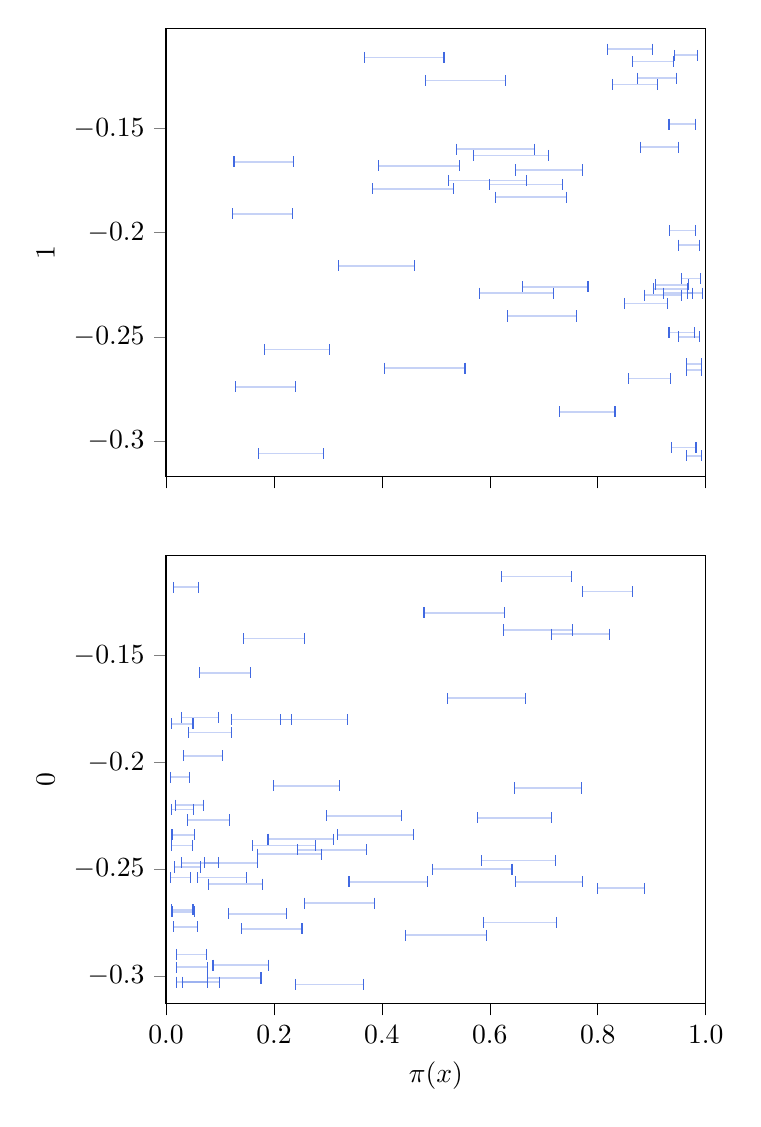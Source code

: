 % This file was created with tikzplotlib v0.10.1.
\begin{tikzpicture}

\definecolor{darkgray176}{RGB}{176,176,176}
\definecolor{royalblue}{RGB}{65,105,225}

\begin{groupplot}[group style={group size=1 by 2}]
\nextgroupplot[
scaled x ticks=manual:{}{\pgfmathparse{#1}},
tick align=outside,
tick pos=left,
x grid style={darkgray176},
xmin=0, xmax=1,
xtick style={color=black},
xticklabels={},
ylabel={1},
ymin=-0.317, ymax=-0.102
]
\addplot [draw=royalblue, fill=royalblue, mark=|, only marks]
table{%
x  y
0.904 -0.227
0.966 -0.227
};
\addplot [draw=royalblue, fill=royalblue, mark=|, only marks]
table{%
x  y
0.955 -0.222
0.99 -0.222
};
\addplot [draw=royalblue, fill=royalblue, mark=|, only marks]
table{%
x  y
0.966 -0.229
0.994 -0.229
};
\addplot [draw=royalblue, fill=royalblue, mark=|, only marks]
table{%
x  y
0.368 -0.116
0.515 -0.116
};
\addplot [draw=royalblue, fill=royalblue, mark=|, only marks]
table{%
x  y
0.907 -0.225
0.968 -0.225
};
\addplot [draw=royalblue, fill=royalblue, mark=|, only marks]
table{%
x  y
0.942 -0.115
0.985 -0.115
};
\addplot [draw=royalblue, fill=royalblue, mark=|, only marks]
table{%
x  y
0.523 -0.175
0.668 -0.175
};
\addplot [draw=royalblue, fill=royalblue, mark=|, only marks]
table{%
x  y
0.633 -0.24
0.76 -0.24
};
\addplot [draw=royalblue, fill=royalblue, mark=|, only marks]
table{%
x  y
0.128 -0.274
0.24 -0.274
};
\addplot [draw=royalblue, fill=royalblue, mark=|, only marks]
table{%
x  y
0.873 -0.126
0.946 -0.126
};
\addplot [draw=royalblue, fill=royalblue, mark=|, only marks]
table{%
x  y
0.319 -0.216
0.461 -0.216
};
\addplot [draw=royalblue, fill=royalblue, mark=|, only marks]
table{%
x  y
0.182 -0.256
0.303 -0.256
};
\addplot [draw=royalblue, fill=royalblue, mark=|, only marks]
table{%
x  y
0.933 -0.199
0.981 -0.199
};
\addplot [draw=royalblue, fill=royalblue, mark=|, only marks]
table{%
x  y
0.865 -0.118
0.94 -0.118
};
\addplot [draw=royalblue, fill=royalblue, mark=|, only marks]
table{%
x  y
0.932 -0.148
0.981 -0.148
};
\addplot [draw=royalblue, fill=royalblue, mark=|, only marks]
table{%
x  y
0.661 -0.226
0.782 -0.226
};
\addplot [draw=royalblue, fill=royalblue, mark=|, only marks]
table{%
x  y
0.48 -0.127
0.629 -0.127
};
\addplot [draw=royalblue, fill=royalblue, mark=|, only marks]
table{%
x  y
0.647 -0.17
0.771 -0.17
};
\addplot [draw=royalblue, fill=royalblue, mark=|, only marks]
table{%
x  y
0.123 -0.191
0.234 -0.191
};
\addplot [draw=royalblue, fill=royalblue, mark=|, only marks]
table{%
x  y
0.126 -0.166
0.237 -0.166
};
\addplot [draw=royalblue, fill=royalblue, mark=|, only marks]
table{%
x  y
0.569 -0.163
0.708 -0.163
};
\addplot [draw=royalblue, fill=royalblue, mark=|, only marks]
table{%
x  y
0.404 -0.265
0.554 -0.265
};
\addplot [draw=royalblue, fill=royalblue, mark=|, only marks]
table{%
x  y
0.964 -0.263
0.993 -0.263
};
\addplot [draw=royalblue, fill=royalblue, mark=|, only marks]
table{%
x  y
0.172 -0.306
0.291 -0.306
};
\addplot [draw=royalblue, fill=royalblue, mark=|, only marks]
table{%
x  y
0.964 -0.307
0.993 -0.307
};
\addplot [draw=royalblue, fill=royalblue, mark=|, only marks]
table{%
x  y
0.61 -0.183
0.742 -0.183
};
\addplot [draw=royalblue, fill=royalblue, mark=|, only marks]
table{%
x  y
0.922 -0.229
0.975 -0.229
};
\addplot [draw=royalblue, fill=royalblue, mark=|, only marks]
table{%
x  y
0.383 -0.179
0.532 -0.179
};
\addplot [draw=royalblue, fill=royalblue, mark=|, only marks]
table{%
x  y
0.879 -0.159
0.95 -0.159
};
\addplot [draw=royalblue, fill=royalblue, mark=|, only marks]
table{%
x  y
0.827 -0.129
0.91 -0.129
};
\addplot [draw=royalblue, fill=royalblue, mark=|, only marks]
table{%
x  y
0.581 -0.229
0.718 -0.229
};
\addplot [draw=royalblue, fill=royalblue, mark=|, only marks]
table{%
x  y
0.936 -0.303
0.982 -0.303
};
\addplot [draw=royalblue, fill=royalblue, mark=|, only marks]
table{%
x  y
0.857 -0.27
0.934 -0.27
};
\addplot [draw=royalblue, fill=royalblue, mark=|, only marks]
table{%
x  y
0.85 -0.234
0.929 -0.234
};
\addplot [draw=royalblue, fill=royalblue, mark=|, only marks]
table{%
x  y
0.393 -0.168
0.543 -0.168
};
\addplot [draw=royalblue, fill=royalblue, mark=|, only marks]
table{%
x  y
0.729 -0.286
0.832 -0.286
};
\addplot [draw=royalblue, fill=royalblue, mark=|, only marks]
table{%
x  y
0.539 -0.16
0.682 -0.16
};
\addplot [draw=royalblue, fill=royalblue, mark=|, only marks]
table{%
x  y
0.949 -0.206
0.988 -0.206
};
\addplot [draw=royalblue, fill=royalblue, mark=|, only marks]
table{%
x  y
0.95 -0.25
0.988 -0.25
};
\addplot [draw=royalblue, fill=royalblue, mark=|, only marks]
table{%
x  y
0.964 -0.266
0.993 -0.266
};
\addplot [draw=royalblue, fill=royalblue, mark=|, only marks]
table{%
x  y
0.6 -0.177
0.734 -0.177
};
\addplot [draw=royalblue, fill=royalblue, mark=|, only marks]
table{%
x  y
0.886 -0.23
0.955 -0.23
};
\addplot [draw=royalblue, fill=royalblue, mark=|, only marks]
table{%
x  y
0.932 -0.248
0.98 -0.248
};
\addplot [draw=royalblue, fill=royalblue, mark=|, only marks]
table{%
x  y
0.818 -0.112
0.901 -0.112
};
\addplot [semithick, royalblue, opacity=0.3]
table {%
0.904 -0.227
0.966 -0.227
};
\addplot [semithick, royalblue, opacity=0.3]
table {%
0.955 -0.222
0.99 -0.222
};
\addplot [semithick, royalblue, opacity=0.3]
table {%
0.966 -0.229
0.994 -0.229
};
\addplot [semithick, royalblue, opacity=0.3]
table {%
0.368 -0.116
0.515 -0.116
};
\addplot [semithick, royalblue, opacity=0.3]
table {%
0.907 -0.225
0.968 -0.225
};
\addplot [semithick, royalblue, opacity=0.3]
table {%
0.942 -0.115
0.985 -0.115
};
\addplot [semithick, royalblue, opacity=0.3]
table {%
0.523 -0.175
0.668 -0.175
};
\addplot [semithick, royalblue, opacity=0.3]
table {%
0.633 -0.24
0.76 -0.24
};
\addplot [semithick, royalblue, opacity=0.3]
table {%
0.128 -0.274
0.24 -0.274
};
\addplot [semithick, royalblue, opacity=0.3]
table {%
0.873 -0.126
0.946 -0.126
};
\addplot [semithick, royalblue, opacity=0.3]
table {%
0.319 -0.216
0.461 -0.216
};
\addplot [semithick, royalblue, opacity=0.3]
table {%
0.182 -0.256
0.303 -0.256
};
\addplot [semithick, royalblue, opacity=0.3]
table {%
0.933 -0.199
0.981 -0.199
};
\addplot [semithick, royalblue, opacity=0.3]
table {%
0.865 -0.118
0.94 -0.118
};
\addplot [semithick, royalblue, opacity=0.3]
table {%
0.932 -0.148
0.981 -0.148
};
\addplot [semithick, royalblue, opacity=0.3]
table {%
0.661 -0.226
0.782 -0.226
};
\addplot [semithick, royalblue, opacity=0.3]
table {%
0.48 -0.127
0.629 -0.127
};
\addplot [semithick, royalblue, opacity=0.3]
table {%
0.647 -0.17
0.771 -0.17
};
\addplot [semithick, royalblue, opacity=0.3]
table {%
0.123 -0.191
0.234 -0.191
};
\addplot [semithick, royalblue, opacity=0.3]
table {%
0.126 -0.166
0.237 -0.166
};
\addplot [semithick, royalblue, opacity=0.3]
table {%
0.569 -0.163
0.708 -0.163
};
\addplot [semithick, royalblue, opacity=0.3]
table {%
0.404 -0.265
0.554 -0.265
};
\addplot [semithick, royalblue, opacity=0.3]
table {%
0.964 -0.263
0.993 -0.263
};
\addplot [semithick, royalblue, opacity=0.3]
table {%
0.172 -0.306
0.291 -0.306
};
\addplot [semithick, royalblue, opacity=0.3]
table {%
0.964 -0.307
0.993 -0.307
};
\addplot [semithick, royalblue, opacity=0.3]
table {%
0.61 -0.183
0.742 -0.183
};
\addplot [semithick, royalblue, opacity=0.3]
table {%
0.922 -0.229
0.975 -0.229
};
\addplot [semithick, royalblue, opacity=0.3]
table {%
0.383 -0.179
0.532 -0.179
};
\addplot [semithick, royalblue, opacity=0.3]
table {%
0.879 -0.159
0.95 -0.159
};
\addplot [semithick, royalblue, opacity=0.3]
table {%
0.827 -0.129
0.91 -0.129
};
\addplot [semithick, royalblue, opacity=0.3]
table {%
0.581 -0.229
0.718 -0.229
};
\addplot [semithick, royalblue, opacity=0.3]
table {%
0.936 -0.303
0.982 -0.303
};
\addplot [semithick, royalblue, opacity=0.3]
table {%
0.857 -0.27
0.934 -0.27
};
\addplot [semithick, royalblue, opacity=0.3]
table {%
0.85 -0.234
0.929 -0.234
};
\addplot [semithick, royalblue, opacity=0.3]
table {%
0.393 -0.168
0.543 -0.168
};
\addplot [semithick, royalblue, opacity=0.3]
table {%
0.729 -0.286
0.832 -0.286
};
\addplot [semithick, royalblue, opacity=0.3]
table {%
0.539 -0.16
0.682 -0.16
};
\addplot [semithick, royalblue, opacity=0.3]
table {%
0.949 -0.206
0.988 -0.206
};
\addplot [semithick, royalblue, opacity=0.3]
table {%
0.95 -0.25
0.988 -0.25
};
\addplot [semithick, royalblue, opacity=0.3]
table {%
0.964 -0.266
0.993 -0.266
};
\addplot [semithick, royalblue, opacity=0.3]
table {%
0.6 -0.177
0.734 -0.177
};
\addplot [semithick, royalblue, opacity=0.3]
table {%
0.886 -0.23
0.955 -0.23
};
\addplot [semithick, royalblue, opacity=0.3]
table {%
0.932 -0.248
0.98 -0.248
};
\addplot [semithick, royalblue, opacity=0.3]
table {%
0.818 -0.112
0.901 -0.112
};

\nextgroupplot[
tick align=outside,
tick pos=left,
x grid style={darkgray176},
xlabel={\(\displaystyle \pi(x)\)},
xmin=0, xmax=1,
xtick style={color=black},
xtick={0,0.2,0.4,0.6,0.8,1},
xticklabels={
  \(\displaystyle {0.0}\),
  \(\displaystyle {0.2}\),
  \(\displaystyle {0.4}\),
  \(\displaystyle {0.6}\),
  \(\displaystyle {0.8}\),
  \(\displaystyle {1.0}\)
},
ylabel={0},
ymin=-0.313, ymax=-0.103
]
\addplot [draw=royalblue, fill=royalblue, mark=|, only marks]
table{%
x  y
0.257 -0.266
0.387 -0.266
};
\addplot [draw=royalblue, fill=royalblue, mark=|, only marks]
table{%
x  y
0.017 -0.22
0.07 -0.22
};
\addplot [draw=royalblue, fill=royalblue, mark=|, only marks]
table{%
x  y
0.03 -0.303
0.099 -0.303
};
\addplot [draw=royalblue, fill=royalblue, mark=|, only marks]
table{%
x  y
0.244 -0.241
0.371 -0.241
};
\addplot [draw=royalblue, fill=royalblue, mark=|, only marks]
table{%
x  y
0.078 -0.257
0.179 -0.257
};
\addplot [draw=royalblue, fill=royalblue, mark=|, only marks]
table{%
x  y
0.646 -0.212
0.77 -0.212
};
\addplot [draw=royalblue, fill=royalblue, mark=|, only marks]
table{%
x  y
0.01 -0.182
0.05 -0.182
};
\addplot [draw=royalblue, fill=royalblue, mark=|, only marks]
table{%
x  y
0.199 -0.211
0.322 -0.211
};
\addplot [draw=royalblue, fill=royalblue, mark=|, only marks]
table{%
x  y
0.015 -0.249
0.064 -0.249
};
\addplot [draw=royalblue, fill=royalblue, mark=|, only marks]
table{%
x  y
0.16 -0.239
0.277 -0.239
};
\addplot [draw=royalblue, fill=royalblue, mark=|, only marks]
table{%
x  y
0.01 -0.269
0.05 -0.269
};
\addplot [draw=royalblue, fill=royalblue, mark=|, only marks]
table{%
x  y
0.139 -0.278
0.252 -0.278
};
\addplot [draw=royalblue, fill=royalblue, mark=|, only marks]
table{%
x  y
0.715 -0.14
0.822 -0.14
};
\addplot [draw=royalblue, fill=royalblue, mark=|, only marks]
table{%
x  y
0.01 -0.222
0.051 -0.222
};
\addplot [draw=royalblue, fill=royalblue, mark=|, only marks]
table{%
x  y
0.298 -0.225
0.437 -0.225
};
\addplot [draw=royalblue, fill=royalblue, mark=|, only marks]
table{%
x  y
0.087 -0.295
0.19 -0.295
};
\addplot [draw=royalblue, fill=royalblue, mark=|, only marks]
table{%
x  y
0.009 -0.254
0.045 -0.254
};
\addplot [draw=royalblue, fill=royalblue, mark=|, only marks]
table{%
x  y
0.072 -0.247
0.17 -0.247
};
\addplot [draw=royalblue, fill=royalblue, mark=|, only marks]
table{%
x  y
0.585 -0.246
0.721 -0.246
};
\addplot [draw=royalblue, fill=royalblue, mark=|, only marks]
table{%
x  y
0.115 -0.271
0.224 -0.271
};
\addplot [draw=royalblue, fill=royalblue, mark=|, only marks]
table{%
x  y
0.013 -0.277
0.058 -0.277
};
\addplot [draw=royalblue, fill=royalblue, mark=|, only marks]
table{%
x  y
0.443 -0.281
0.593 -0.281
};
\addplot [draw=royalblue, fill=royalblue, mark=|, only marks]
table{%
x  y
0.339 -0.256
0.484 -0.256
};
\addplot [draw=royalblue, fill=royalblue, mark=|, only marks]
table{%
x  y
0.143 -0.142
0.257 -0.142
};
\addplot [draw=royalblue, fill=royalblue, mark=|, only marks]
table{%
x  y
0.493 -0.25
0.641 -0.25
};
\addplot [draw=royalblue, fill=royalblue, mark=|, only marks]
table{%
x  y
0.013 -0.118
0.06 -0.118
};
\addplot [draw=royalblue, fill=royalblue, mark=|, only marks]
table{%
x  y
0.625 -0.138
0.754 -0.138
};
\addplot [draw=royalblue, fill=royalblue, mark=|, only marks]
table{%
x  y
0.01 -0.239
0.049 -0.239
};
\addplot [draw=royalblue, fill=royalblue, mark=|, only marks]
table{%
x  y
0.189 -0.236
0.31 -0.236
};
\addplot [draw=royalblue, fill=royalblue, mark=|, only marks]
table{%
x  y
0.122 -0.18
0.233 -0.18
};
\addplot [draw=royalblue, fill=royalblue, mark=|, only marks]
table{%
x  y
0.478 -0.13
0.627 -0.13
};
\addplot [draw=royalblue, fill=royalblue, mark=|, only marks]
table{%
x  y
0.772 -0.12
0.864 -0.12
};
\addplot [draw=royalblue, fill=royalblue, mark=|, only marks]
table{%
x  y
0.032 -0.197
0.104 -0.197
};
\addplot [draw=royalblue, fill=royalblue, mark=|, only marks]
table{%
x  y
0.011 -0.234
0.053 -0.234
};
\addplot [draw=royalblue, fill=royalblue, mark=|, only marks]
table{%
x  y
0.169 -0.243
0.288 -0.243
};
\addplot [draw=royalblue, fill=royalblue, mark=|, only marks]
table{%
x  y
0.02 -0.296
0.076 -0.296
};
\addplot [draw=royalblue, fill=royalblue, mark=|, only marks]
table{%
x  y
0.039 -0.227
0.117 -0.227
};
\addplot [draw=royalblue, fill=royalblue, mark=|, only marks]
table{%
x  y
0.212 -0.18
0.336 -0.18
};
\addplot [draw=royalblue, fill=royalblue, mark=|, only marks]
table{%
x  y
0.058 -0.254
0.149 -0.254
};
\addplot [draw=royalblue, fill=royalblue, mark=|, only marks]
table{%
x  y
0.019 -0.303
0.076 -0.303
};
\addplot [draw=royalblue, fill=royalblue, mark=|, only marks]
table{%
x  y
0.648 -0.256
0.772 -0.256
};
\addplot [draw=royalblue, fill=royalblue, mark=|, only marks]
table{%
x  y
0.029 -0.247
0.097 -0.247
};
\addplot [draw=royalblue, fill=royalblue, mark=|, only marks]
table{%
x  y
0.041 -0.186
0.121 -0.186
};
\addplot [draw=royalblue, fill=royalblue, mark=|, only marks]
table{%
x  y
0.011 -0.27
0.053 -0.27
};
\addplot [draw=royalblue, fill=royalblue, mark=|, only marks]
table{%
x  y
0.076 -0.301
0.176 -0.301
};
\addplot [draw=royalblue, fill=royalblue, mark=|, only marks]
table{%
x  y
0.062 -0.158
0.156 -0.158
};
\addplot [draw=royalblue, fill=royalblue, mark=|, only marks]
table{%
x  y
0.24 -0.304
0.366 -0.304
};
\addplot [draw=royalblue, fill=royalblue, mark=|, only marks]
table{%
x  y
0.588 -0.275
0.723 -0.275
};
\addplot [draw=royalblue, fill=royalblue, mark=|, only marks]
table{%
x  y
0.521 -0.17
0.666 -0.17
};
\addplot [draw=royalblue, fill=royalblue, mark=|, only marks]
table{%
x  y
0.008 -0.207
0.043 -0.207
};
\addplot [draw=royalblue, fill=royalblue, mark=|, only marks]
table{%
x  y
0.577 -0.226
0.715 -0.226
};
\addplot [draw=royalblue, fill=royalblue, mark=|, only marks]
table{%
x  y
0.621 -0.113
0.751 -0.113
};
\addplot [draw=royalblue, fill=royalblue, mark=|, only marks]
table{%
x  y
0.029 -0.179
0.098 -0.179
};
\addplot [draw=royalblue, fill=royalblue, mark=|, only marks]
table{%
x  y
0.317 -0.234
0.459 -0.234
};
\addplot [draw=royalblue, fill=royalblue, mark=|, only marks]
table{%
x  y
0.8 -0.259
0.887 -0.259
};
\addplot [draw=royalblue, fill=royalblue, mark=|, only marks]
table{%
x  y
0.019 -0.29
0.075 -0.29
};
\addplot [semithick, royalblue, opacity=0.3]
table {%
0.257 -0.266
0.387 -0.266
};
\addplot [semithick, royalblue, opacity=0.3]
table {%
0.017 -0.22
0.07 -0.22
};
\addplot [semithick, royalblue, opacity=0.3]
table {%
0.03 -0.303
0.099 -0.303
};
\addplot [semithick, royalblue, opacity=0.3]
table {%
0.244 -0.241
0.371 -0.241
};
\addplot [semithick, royalblue, opacity=0.3]
table {%
0.078 -0.257
0.179 -0.257
};
\addplot [semithick, royalblue, opacity=0.3]
table {%
0.646 -0.212
0.77 -0.212
};
\addplot [semithick, royalblue, opacity=0.3]
table {%
0.01 -0.182
0.05 -0.182
};
\addplot [semithick, royalblue, opacity=0.3]
table {%
0.199 -0.211
0.322 -0.211
};
\addplot [semithick, royalblue, opacity=0.3]
table {%
0.015 -0.249
0.064 -0.249
};
\addplot [semithick, royalblue, opacity=0.3]
table {%
0.16 -0.239
0.277 -0.239
};
\addplot [semithick, royalblue, opacity=0.3]
table {%
0.01 -0.269
0.05 -0.269
};
\addplot [semithick, royalblue, opacity=0.3]
table {%
0.139 -0.278
0.252 -0.278
};
\addplot [semithick, royalblue, opacity=0.3]
table {%
0.715 -0.14
0.822 -0.14
};
\addplot [semithick, royalblue, opacity=0.3]
table {%
0.01 -0.222
0.051 -0.222
};
\addplot [semithick, royalblue, opacity=0.3]
table {%
0.298 -0.225
0.437 -0.225
};
\addplot [semithick, royalblue, opacity=0.3]
table {%
0.087 -0.295
0.19 -0.295
};
\addplot [semithick, royalblue, opacity=0.3]
table {%
0.009 -0.254
0.045 -0.254
};
\addplot [semithick, royalblue, opacity=0.3]
table {%
0.072 -0.247
0.17 -0.247
};
\addplot [semithick, royalblue, opacity=0.3]
table {%
0.585 -0.246
0.721 -0.246
};
\addplot [semithick, royalblue, opacity=0.3]
table {%
0.115 -0.271
0.224 -0.271
};
\addplot [semithick, royalblue, opacity=0.3]
table {%
0.013 -0.277
0.058 -0.277
};
\addplot [semithick, royalblue, opacity=0.3]
table {%
0.443 -0.281
0.593 -0.281
};
\addplot [semithick, royalblue, opacity=0.3]
table {%
0.339 -0.256
0.484 -0.256
};
\addplot [semithick, royalblue, opacity=0.3]
table {%
0.143 -0.142
0.257 -0.142
};
\addplot [semithick, royalblue, opacity=0.3]
table {%
0.493 -0.25
0.641 -0.25
};
\addplot [semithick, royalblue, opacity=0.3]
table {%
0.013 -0.118
0.06 -0.118
};
\addplot [semithick, royalblue, opacity=0.3]
table {%
0.625 -0.138
0.754 -0.138
};
\addplot [semithick, royalblue, opacity=0.3]
table {%
0.01 -0.239
0.049 -0.239
};
\addplot [semithick, royalblue, opacity=0.3]
table {%
0.189 -0.236
0.31 -0.236
};
\addplot [semithick, royalblue, opacity=0.3]
table {%
0.122 -0.18
0.233 -0.18
};
\addplot [semithick, royalblue, opacity=0.3]
table {%
0.478 -0.13
0.627 -0.13
};
\addplot [semithick, royalblue, opacity=0.3]
table {%
0.772 -0.12
0.864 -0.12
};
\addplot [semithick, royalblue, opacity=0.3]
table {%
0.032 -0.197
0.104 -0.197
};
\addplot [semithick, royalblue, opacity=0.3]
table {%
0.011 -0.234
0.053 -0.234
};
\addplot [semithick, royalblue, opacity=0.3]
table {%
0.169 -0.243
0.288 -0.243
};
\addplot [semithick, royalblue, opacity=0.3]
table {%
0.02 -0.296
0.076 -0.296
};
\addplot [semithick, royalblue, opacity=0.3]
table {%
0.039 -0.227
0.117 -0.227
};
\addplot [semithick, royalblue, opacity=0.3]
table {%
0.212 -0.18
0.336 -0.18
};
\addplot [semithick, royalblue, opacity=0.3]
table {%
0.058 -0.254
0.149 -0.254
};
\addplot [semithick, royalblue, opacity=0.3]
table {%
0.019 -0.303
0.076 -0.303
};
\addplot [semithick, royalblue, opacity=0.3]
table {%
0.648 -0.256
0.772 -0.256
};
\addplot [semithick, royalblue, opacity=0.3]
table {%
0.029 -0.247
0.097 -0.247
};
\addplot [semithick, royalblue, opacity=0.3]
table {%
0.041 -0.186
0.121 -0.186
};
\addplot [semithick, royalblue, opacity=0.3]
table {%
0.011 -0.27
0.053 -0.27
};
\addplot [semithick, royalblue, opacity=0.3]
table {%
0.076 -0.301
0.176 -0.301
};
\addplot [semithick, royalblue, opacity=0.3]
table {%
0.062 -0.158
0.156 -0.158
};
\addplot [semithick, royalblue, opacity=0.3]
table {%
0.24 -0.304
0.366 -0.304
};
\addplot [semithick, royalblue, opacity=0.3]
table {%
0.588 -0.275
0.723 -0.275
};
\addplot [semithick, royalblue, opacity=0.3]
table {%
0.521 -0.17
0.666 -0.17
};
\addplot [semithick, royalblue, opacity=0.3]
table {%
0.008 -0.207
0.043 -0.207
};
\addplot [semithick, royalblue, opacity=0.3]
table {%
0.577 -0.226
0.715 -0.226
};
\addplot [semithick, royalblue, opacity=0.3]
table {%
0.621 -0.113
0.751 -0.113
};
\addplot [semithick, royalblue, opacity=0.3]
table {%
0.029 -0.179
0.098 -0.179
};
\addplot [semithick, royalblue, opacity=0.3]
table {%
0.317 -0.234
0.459 -0.234
};
\addplot [semithick, royalblue, opacity=0.3]
table {%
0.8 -0.259
0.887 -0.259
};
\addplot [semithick, royalblue, opacity=0.3]
table {%
0.019 -0.29
0.075 -0.29
};
\end{groupplot}

\end{tikzpicture}
